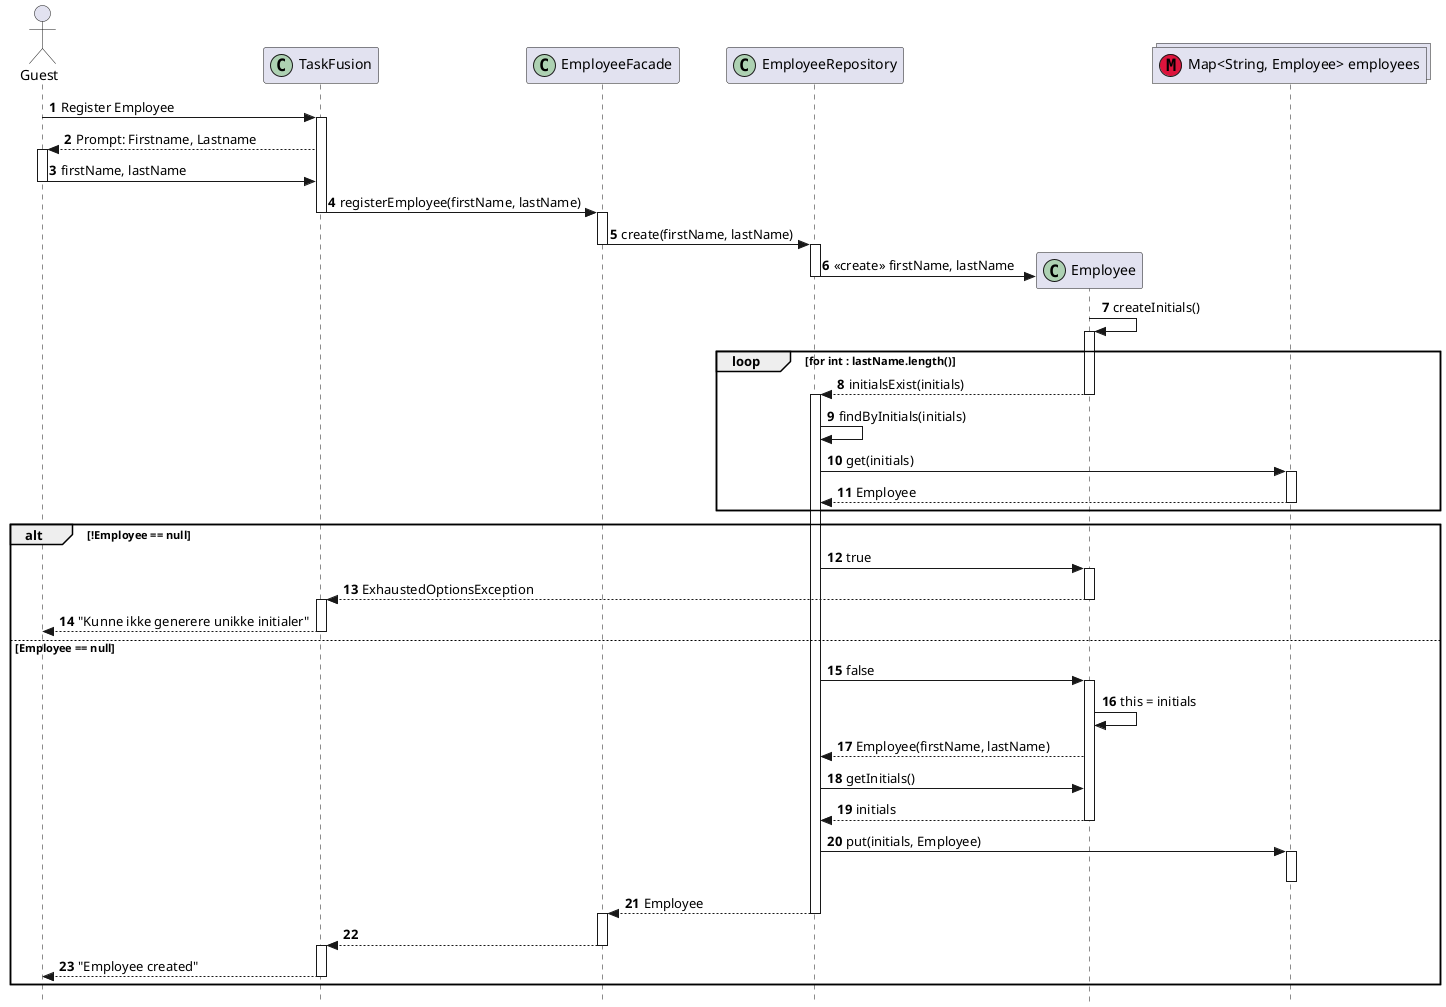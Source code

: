 @startuml seqRegisterEmployee
autonumber
hide footbox
skinparam style strictuml
hide unlinked
actor "Guest" as guest
participant "TaskFusion" as app << (C,#ADD1B2) >>
participant "EmployeeFacade" as empfacade << (C,#ADD1B2) >>
participant "EmployeeRepository" as emprepo << (C,#ADD1B2) >>
participant "Employee" as emp << (C,#ADD1B2) >>
collections "Map<String, Employee> employees" as emps << (M,Crimson) >>

guest -> app++: Register Employee
app --> guest++: Prompt: Firstname, Lastname
guest -> app--: firstName, lastName
app -> empfacade--++: registerEmployee(firstName, lastName)
empfacade -> emprepo--++: create(firstName, lastName)
emprepo -> emp**: <<create>> firstName, lastName
deactivate emprepo
emp -> emp++: createInitials()
loop for int : lastName.length()
    emp --> emprepo--++: initialsExist(initials)
    emprepo -> emprepo: findByInitials(initials)
    emprepo -> emps++: get(initials)
    emps --> emprepo--: Employee
end
alt !Employee == null
    emprepo -> emp++: true
    emp --> app--++: ExhaustedOptionsException
    app --> guest--: "Kunne ikke generere unikke initialer"
else Employee == null
    emprepo -> emp++: false
    emp -> emp: this = initials
    emp --> emprepo: Employee(firstName, lastName)
    emprepo -> emp: getInitials()
    emp --> emprepo--: initials
    emprepo -> emps++: put(initials, Employee)
    deactivate emps
    emprepo --> empfacade--++: Employee
    empfacade --> app --++
    app --> guest--: "Employee created"
end
@enduml